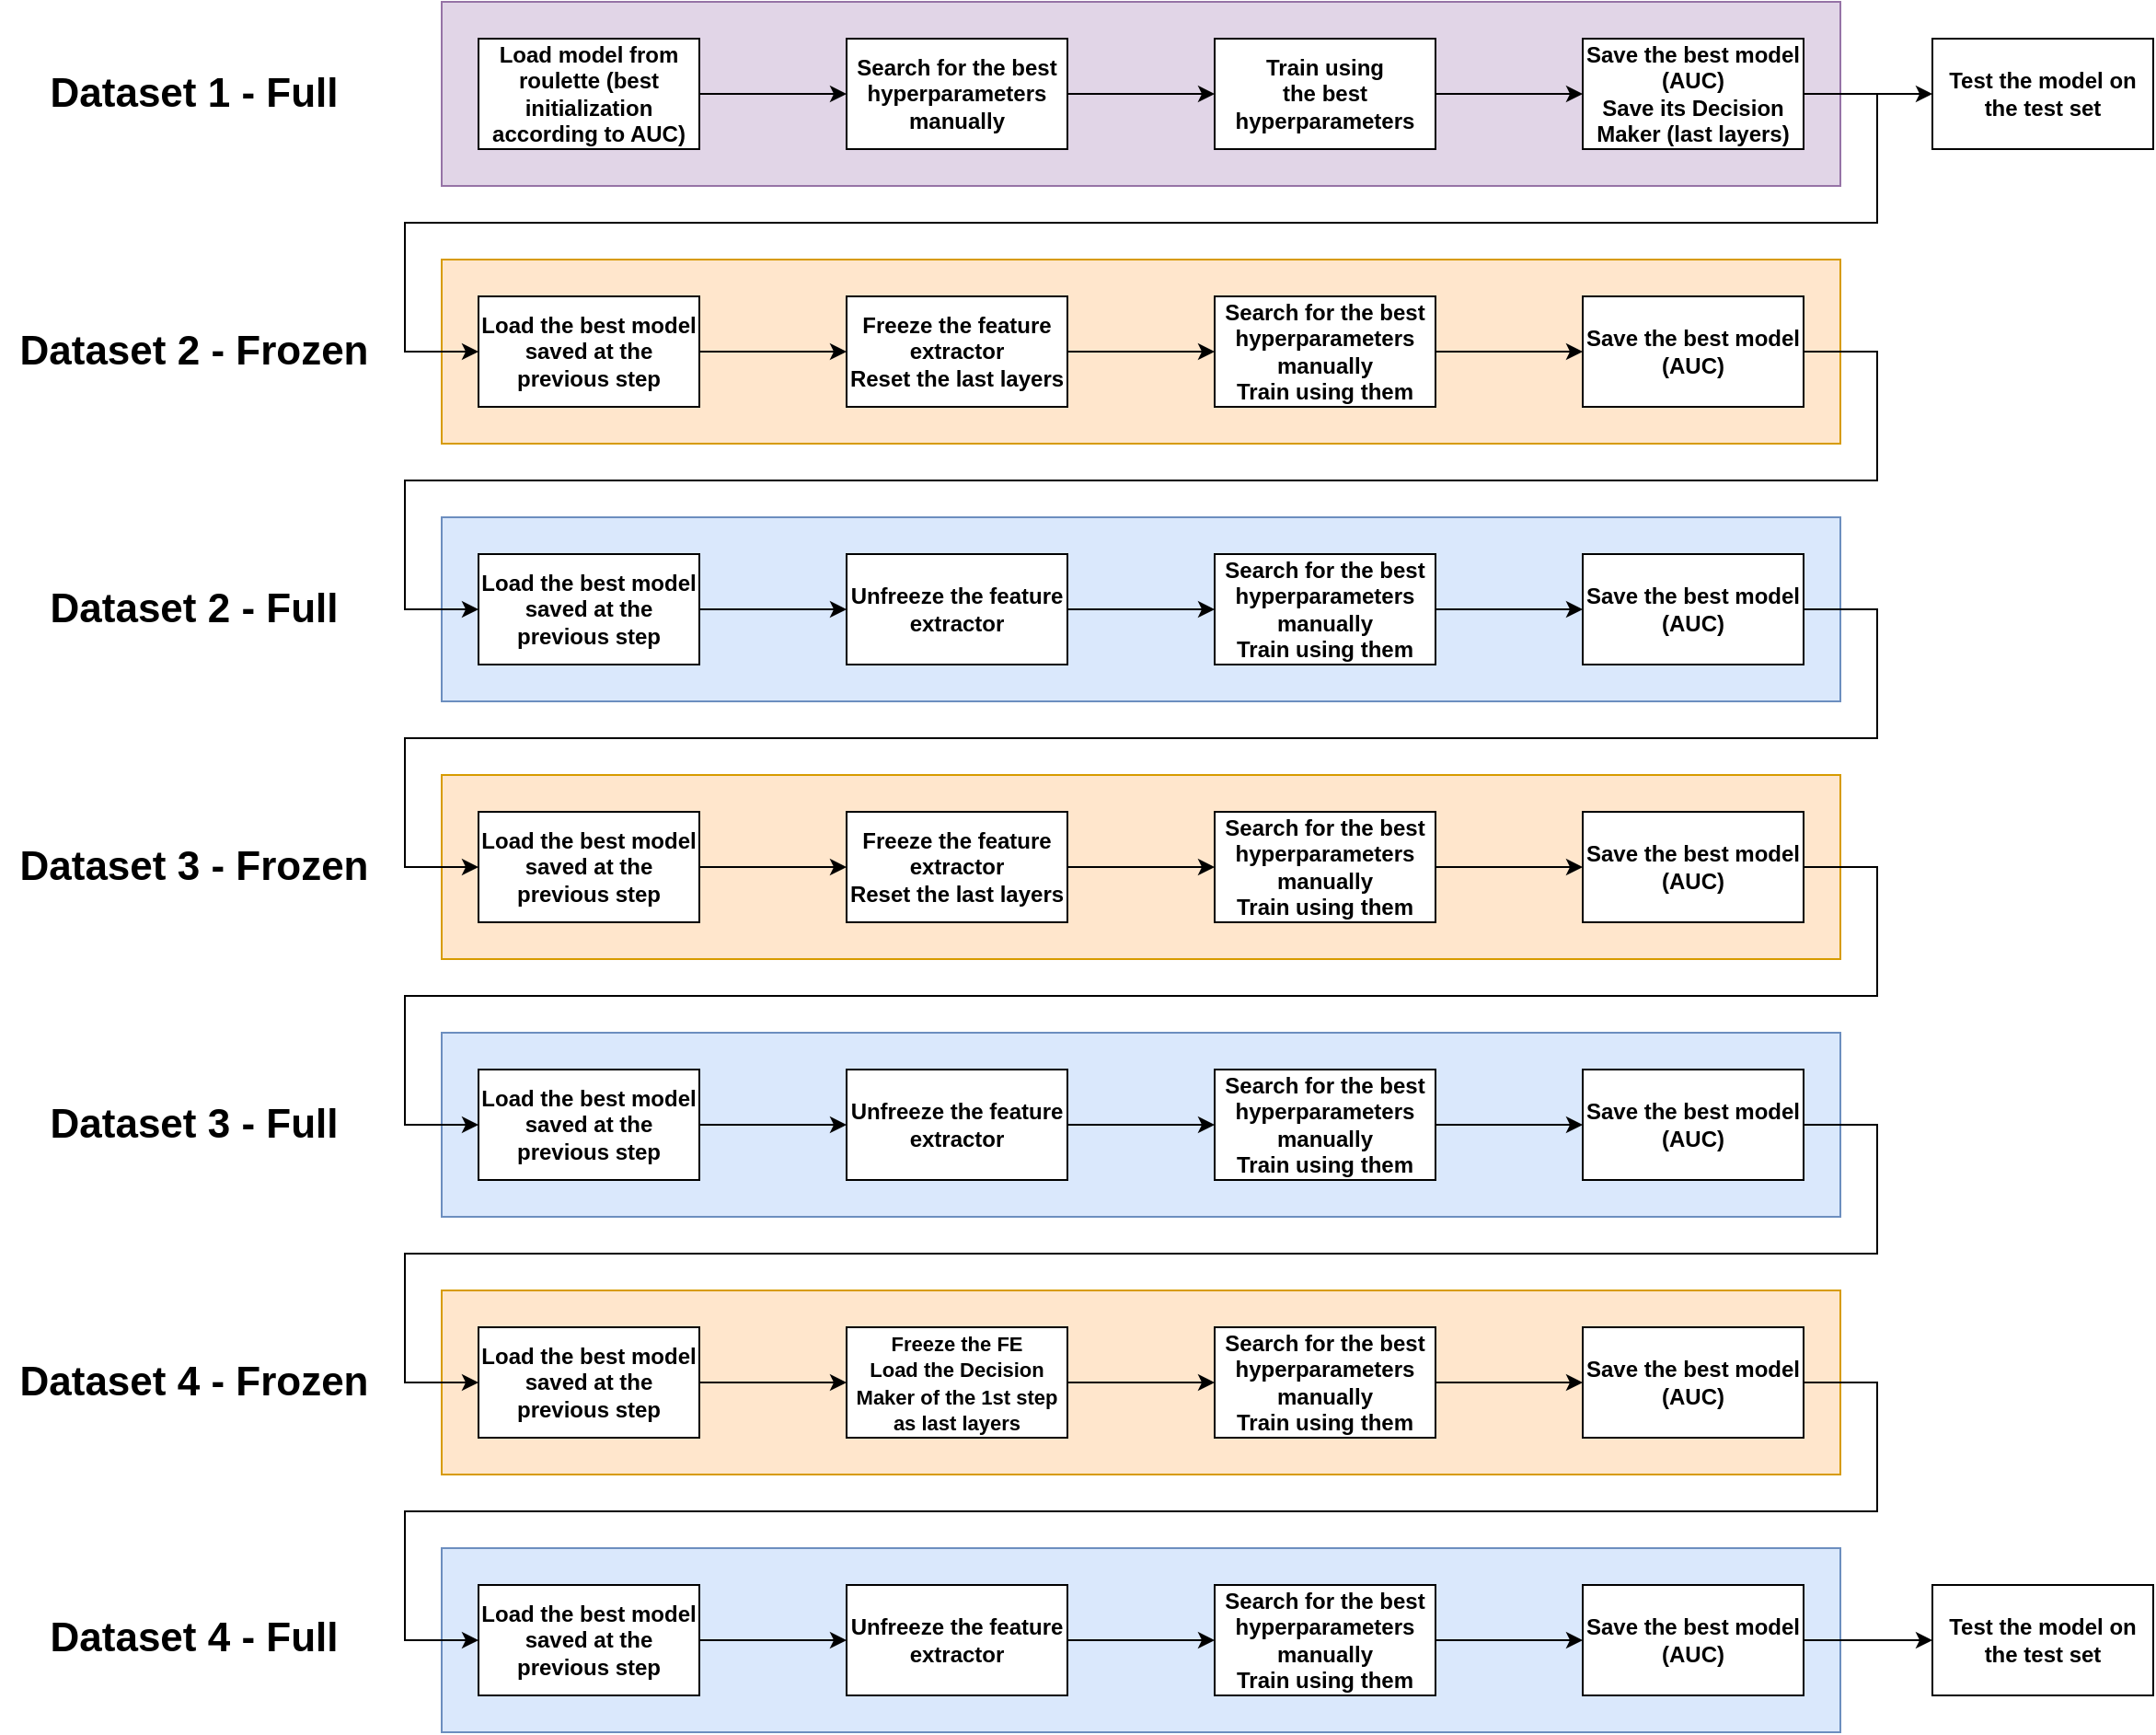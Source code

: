 <mxfile version="12.7.9" type="device"><diagram id="yCwgQxcQXu_XpX-il6eW" name="Page-1"><mxGraphModel dx="1325" dy="741" grid="0" gridSize="10" guides="1" tooltips="1" connect="1" arrows="1" fold="1" page="0" pageScale="1" pageWidth="827" pageHeight="1169" math="0" shadow="0"><root><mxCell id="0"/><mxCell id="1" parent="0"/><mxCell id="eRmYv4SFWFzEGVHq96t6-38" value="" style="rounded=0;whiteSpace=wrap;html=1;fillColor=#ffe6cc;strokeColor=#d79b00;" parent="1" vertex="1"><mxGeometry y="140" width="760" height="100" as="geometry"/></mxCell><mxCell id="eRmYv4SFWFzEGVHq96t6-68" value="" style="rounded=0;whiteSpace=wrap;html=1;fillColor=#ffe6cc;strokeColor=#d79b00;" parent="1" vertex="1"><mxGeometry y="700" width="760" height="100" as="geometry"/></mxCell><mxCell id="eRmYv4SFWFzEGVHq96t6-52" value="" style="rounded=0;whiteSpace=wrap;html=1;fillColor=#ffe6cc;strokeColor=#d79b00;" parent="1" vertex="1"><mxGeometry y="420" width="760" height="100" as="geometry"/></mxCell><mxCell id="eRmYv4SFWFzEGVHq96t6-46" value="" style="rounded=0;whiteSpace=wrap;html=1;fillColor=#dae8fc;strokeColor=#6c8ebf;" parent="1" vertex="1"><mxGeometry y="280" width="760" height="100" as="geometry"/></mxCell><mxCell id="eRmYv4SFWFzEGVHq96t6-49" style="edgeStyle=orthogonalEdgeStyle;rounded=0;orthogonalLoop=1;jettySize=auto;html=1;exitX=1;exitY=0.5;exitDx=0;exitDy=0;entryX=0;entryY=0.5;entryDx=0;entryDy=0;" parent="1" source="eRmYv4SFWFzEGVHq96t6-37" target="eRmYv4SFWFzEGVHq96t6-40" edge="1"><mxGeometry relative="1" as="geometry"><Array as="points"><mxPoint x="780" y="190"/><mxPoint x="780" y="260"/><mxPoint x="-20" y="260"/><mxPoint x="-20" y="330"/></Array></mxGeometry></mxCell><mxCell id="eRmYv4SFWFzEGVHq96t6-21" value="" style="rounded=0;whiteSpace=wrap;html=1;fillColor=#e1d5e7;strokeColor=#9673a6;" parent="1" vertex="1"><mxGeometry width="760" height="100" as="geometry"/></mxCell><mxCell id="eRmYv4SFWFzEGVHq96t6-16" value="" style="edgeStyle=orthogonalEdgeStyle;rounded=0;orthogonalLoop=1;jettySize=auto;html=1;" parent="1" source="eRmYv4SFWFzEGVHq96t6-1" target="eRmYv4SFWFzEGVHq96t6-15" edge="1"><mxGeometry relative="1" as="geometry"/></mxCell><mxCell id="eRmYv4SFWFzEGVHq96t6-1" value="Load model from roulette (best initialization according to AUC)" style="rounded=0;whiteSpace=wrap;html=1;fontStyle=1" parent="1" vertex="1"><mxGeometry x="20" y="20" width="120" height="60" as="geometry"/></mxCell><mxCell id="eRmYv4SFWFzEGVHq96t6-18" value="" style="edgeStyle=orthogonalEdgeStyle;rounded=0;orthogonalLoop=1;jettySize=auto;html=1;" parent="1" source="eRmYv4SFWFzEGVHq96t6-15" target="eRmYv4SFWFzEGVHq96t6-17" edge="1"><mxGeometry relative="1" as="geometry"/></mxCell><mxCell id="eRmYv4SFWFzEGVHq96t6-15" value="Search for the best hyperparameters manually" style="rounded=0;whiteSpace=wrap;html=1;fontStyle=1" parent="1" vertex="1"><mxGeometry x="220" y="20" width="120" height="60" as="geometry"/></mxCell><mxCell id="eRmYv4SFWFzEGVHq96t6-20" value="" style="edgeStyle=orthogonalEdgeStyle;rounded=0;orthogonalLoop=1;jettySize=auto;html=1;" parent="1" source="eRmYv4SFWFzEGVHq96t6-17" target="eRmYv4SFWFzEGVHq96t6-19" edge="1"><mxGeometry relative="1" as="geometry"/></mxCell><mxCell id="eRmYv4SFWFzEGVHq96t6-17" value="Train using&lt;br&gt;the best hyperparameters" style="rounded=0;whiteSpace=wrap;html=1;fontStyle=1" parent="1" vertex="1"><mxGeometry x="420" y="20" width="120" height="60" as="geometry"/></mxCell><mxCell id="eRmYv4SFWFzEGVHq96t6-48" style="edgeStyle=orthogonalEdgeStyle;rounded=0;orthogonalLoop=1;jettySize=auto;html=1;exitX=1;exitY=0.5;exitDx=0;exitDy=0;entryX=0;entryY=0.5;entryDx=0;entryDy=0;" parent="1" source="eRmYv4SFWFzEGVHq96t6-19" target="eRmYv4SFWFzEGVHq96t6-32" edge="1"><mxGeometry relative="1" as="geometry"><Array as="points"><mxPoint x="780" y="50"/><mxPoint x="780" y="120"/><mxPoint x="-20" y="120"/><mxPoint x="-20" y="190"/></Array></mxGeometry></mxCell><mxCell id="eRmYv4SFWFzEGVHq96t6-97" style="edgeStyle=orthogonalEdgeStyle;rounded=0;orthogonalLoop=1;jettySize=auto;html=1;exitX=1;exitY=0.5;exitDx=0;exitDy=0;entryX=0;entryY=0.5;entryDx=0;entryDy=0;" parent="1" source="eRmYv4SFWFzEGVHq96t6-19" target="eRmYv4SFWFzEGVHq96t6-96" edge="1"><mxGeometry relative="1" as="geometry"/></mxCell><mxCell id="eRmYv4SFWFzEGVHq96t6-19" value="Save the best model&lt;br style=&quot;font-size: 4px&quot;&gt;(AUC)&lt;br&gt;Save its Decision Maker (last layers)" style="rounded=0;whiteSpace=wrap;html=1;fontStyle=1" parent="1" vertex="1"><mxGeometry x="620" y="20" width="120" height="60" as="geometry"/></mxCell><mxCell id="eRmYv4SFWFzEGVHq96t6-31" value="" style="edgeStyle=orthogonalEdgeStyle;rounded=0;orthogonalLoop=1;jettySize=auto;html=1;" parent="1" source="eRmYv4SFWFzEGVHq96t6-32" target="eRmYv4SFWFzEGVHq96t6-34" edge="1"><mxGeometry relative="1" as="geometry"/></mxCell><mxCell id="eRmYv4SFWFzEGVHq96t6-32" value="Load the best model saved at the previous step" style="rounded=0;whiteSpace=wrap;html=1;fontStyle=1" parent="1" vertex="1"><mxGeometry x="20" y="160" width="120" height="60" as="geometry"/></mxCell><mxCell id="eRmYv4SFWFzEGVHq96t6-33" value="" style="edgeStyle=orthogonalEdgeStyle;rounded=0;orthogonalLoop=1;jettySize=auto;html=1;" parent="1" source="eRmYv4SFWFzEGVHq96t6-34" target="eRmYv4SFWFzEGVHq96t6-36" edge="1"><mxGeometry relative="1" as="geometry"/></mxCell><mxCell id="eRmYv4SFWFzEGVHq96t6-34" value="Freeze the feature extractor&lt;br&gt;Reset the last layers" style="rounded=0;whiteSpace=wrap;html=1;fontStyle=1" parent="1" vertex="1"><mxGeometry x="220" y="160" width="120" height="60" as="geometry"/></mxCell><mxCell id="eRmYv4SFWFzEGVHq96t6-35" value="" style="edgeStyle=orthogonalEdgeStyle;rounded=0;orthogonalLoop=1;jettySize=auto;html=1;" parent="1" source="eRmYv4SFWFzEGVHq96t6-36" target="eRmYv4SFWFzEGVHq96t6-37" edge="1"><mxGeometry relative="1" as="geometry"/></mxCell><mxCell id="eRmYv4SFWFzEGVHq96t6-36" value="Search for the best hyperparameters&lt;br&gt;manually&lt;br&gt;Train using them" style="rounded=0;whiteSpace=wrap;html=1;fontStyle=1" parent="1" vertex="1"><mxGeometry x="420" y="160" width="120" height="60" as="geometry"/></mxCell><mxCell id="eRmYv4SFWFzEGVHq96t6-37" value="Save the best model&lt;br&gt;(AUC)" style="rounded=0;whiteSpace=wrap;html=1;fontStyle=1" parent="1" vertex="1"><mxGeometry x="620" y="160" width="120" height="60" as="geometry"/></mxCell><mxCell id="eRmYv4SFWFzEGVHq96t6-39" value="" style="edgeStyle=orthogonalEdgeStyle;rounded=0;orthogonalLoop=1;jettySize=auto;html=1;" parent="1" source="eRmYv4SFWFzEGVHq96t6-40" target="eRmYv4SFWFzEGVHq96t6-42" edge="1"><mxGeometry relative="1" as="geometry"/></mxCell><mxCell id="eRmYv4SFWFzEGVHq96t6-40" value="&lt;span style=&quot;white-space: normal&quot;&gt;Load the best model saved at the previous step&lt;/span&gt;" style="rounded=0;whiteSpace=wrap;html=1;fontStyle=1" parent="1" vertex="1"><mxGeometry x="20" y="300" width="120" height="60" as="geometry"/></mxCell><mxCell id="eRmYv4SFWFzEGVHq96t6-41" value="" style="edgeStyle=orthogonalEdgeStyle;rounded=0;orthogonalLoop=1;jettySize=auto;html=1;" parent="1" source="eRmYv4SFWFzEGVHq96t6-42" target="eRmYv4SFWFzEGVHq96t6-44" edge="1"><mxGeometry relative="1" as="geometry"/></mxCell><mxCell id="eRmYv4SFWFzEGVHq96t6-42" value="Unfreeze the feature extractor" style="rounded=0;whiteSpace=wrap;html=1;fontStyle=1" parent="1" vertex="1"><mxGeometry x="220" y="300" width="120" height="60" as="geometry"/></mxCell><mxCell id="eRmYv4SFWFzEGVHq96t6-43" value="" style="edgeStyle=orthogonalEdgeStyle;rounded=0;orthogonalLoop=1;jettySize=auto;html=1;" parent="1" source="eRmYv4SFWFzEGVHq96t6-44" target="eRmYv4SFWFzEGVHq96t6-45" edge="1"><mxGeometry relative="1" as="geometry"/></mxCell><mxCell id="eRmYv4SFWFzEGVHq96t6-44" value="Search for the best hyperparameters&lt;br&gt;manually&lt;br&gt;Train using them" style="rounded=0;whiteSpace=wrap;html=1;fontStyle=1" parent="1" vertex="1"><mxGeometry x="420" y="300" width="120" height="60" as="geometry"/></mxCell><mxCell id="eRmYv4SFWFzEGVHq96t6-83" style="edgeStyle=orthogonalEdgeStyle;rounded=0;orthogonalLoop=1;jettySize=auto;html=1;exitX=1;exitY=0.5;exitDx=0;exitDy=0;" parent="1" source="eRmYv4SFWFzEGVHq96t6-45" target="eRmYv4SFWFzEGVHq96t6-54" edge="1"><mxGeometry relative="1" as="geometry"><Array as="points"><mxPoint x="780" y="330"/><mxPoint x="780" y="400"/><mxPoint x="-20" y="400"/><mxPoint x="-20" y="470"/></Array></mxGeometry></mxCell><mxCell id="eRmYv4SFWFzEGVHq96t6-45" value="Save the best model&lt;br&gt;(AUC)" style="rounded=0;whiteSpace=wrap;html=1;fontStyle=1" parent="1" vertex="1"><mxGeometry x="620" y="300" width="120" height="60" as="geometry"/></mxCell><mxCell id="eRmYv4SFWFzEGVHq96t6-51" value="" style="rounded=0;whiteSpace=wrap;html=1;fillColor=#dae8fc;strokeColor=#6c8ebf;" parent="1" vertex="1"><mxGeometry y="560" width="760" height="100" as="geometry"/></mxCell><mxCell id="eRmYv4SFWFzEGVHq96t6-53" value="" style="edgeStyle=orthogonalEdgeStyle;rounded=0;orthogonalLoop=1;jettySize=auto;html=1;" parent="1" source="eRmYv4SFWFzEGVHq96t6-54" target="eRmYv4SFWFzEGVHq96t6-56" edge="1"><mxGeometry relative="1" as="geometry"/></mxCell><mxCell id="eRmYv4SFWFzEGVHq96t6-54" value="&lt;span style=&quot;white-space: normal&quot;&gt;Load the best model saved at the previous step&lt;/span&gt;" style="rounded=0;whiteSpace=wrap;html=1;fontStyle=1" parent="1" vertex="1"><mxGeometry x="20" y="440" width="120" height="60" as="geometry"/></mxCell><mxCell id="eRmYv4SFWFzEGVHq96t6-55" value="" style="edgeStyle=orthogonalEdgeStyle;rounded=0;orthogonalLoop=1;jettySize=auto;html=1;" parent="1" source="eRmYv4SFWFzEGVHq96t6-56" target="eRmYv4SFWFzEGVHq96t6-58" edge="1"><mxGeometry relative="1" as="geometry"/></mxCell><mxCell id="eRmYv4SFWFzEGVHq96t6-56" value="&lt;span style=&quot;white-space: normal&quot;&gt;Freeze the feature extractor&lt;/span&gt;&lt;br style=&quot;white-space: normal&quot;&gt;&lt;span style=&quot;white-space: normal&quot;&gt;Reset the last layers&lt;/span&gt;" style="rounded=0;whiteSpace=wrap;html=1;fontStyle=1" parent="1" vertex="1"><mxGeometry x="220" y="440" width="120" height="60" as="geometry"/></mxCell><mxCell id="eRmYv4SFWFzEGVHq96t6-57" value="" style="edgeStyle=orthogonalEdgeStyle;rounded=0;orthogonalLoop=1;jettySize=auto;html=1;" parent="1" source="eRmYv4SFWFzEGVHq96t6-58" target="eRmYv4SFWFzEGVHq96t6-59" edge="1"><mxGeometry relative="1" as="geometry"/></mxCell><mxCell id="eRmYv4SFWFzEGVHq96t6-58" value="Search for the best hyperparameters&lt;br&gt;manually&lt;br&gt;Train using them" style="rounded=0;whiteSpace=wrap;html=1;fontStyle=1" parent="1" vertex="1"><mxGeometry x="420" y="440" width="120" height="60" as="geometry"/></mxCell><mxCell id="eRmYv4SFWFzEGVHq96t6-84" style="edgeStyle=orthogonalEdgeStyle;rounded=0;orthogonalLoop=1;jettySize=auto;html=1;exitX=1;exitY=0.5;exitDx=0;exitDy=0;entryX=0;entryY=0.5;entryDx=0;entryDy=0;" parent="1" source="eRmYv4SFWFzEGVHq96t6-59" target="eRmYv4SFWFzEGVHq96t6-61" edge="1"><mxGeometry relative="1" as="geometry"><Array as="points"><mxPoint x="780" y="470"/><mxPoint x="780" y="540"/><mxPoint x="-20" y="540"/><mxPoint x="-20" y="610"/></Array></mxGeometry></mxCell><mxCell id="eRmYv4SFWFzEGVHq96t6-59" value="Save the best model&lt;br&gt;(AUC)" style="rounded=0;whiteSpace=wrap;html=1;fontStyle=1" parent="1" vertex="1"><mxGeometry x="620" y="440" width="120" height="60" as="geometry"/></mxCell><mxCell id="eRmYv4SFWFzEGVHq96t6-60" value="" style="edgeStyle=orthogonalEdgeStyle;rounded=0;orthogonalLoop=1;jettySize=auto;html=1;" parent="1" source="eRmYv4SFWFzEGVHq96t6-61" target="eRmYv4SFWFzEGVHq96t6-63" edge="1"><mxGeometry relative="1" as="geometry"/></mxCell><mxCell id="eRmYv4SFWFzEGVHq96t6-61" value="&lt;span style=&quot;white-space: normal&quot;&gt;Load the best model saved at the previous step&lt;/span&gt;" style="rounded=0;whiteSpace=wrap;html=1;fontStyle=1" parent="1" vertex="1"><mxGeometry x="20" y="580" width="120" height="60" as="geometry"/></mxCell><mxCell id="eRmYv4SFWFzEGVHq96t6-62" value="" style="edgeStyle=orthogonalEdgeStyle;rounded=0;orthogonalLoop=1;jettySize=auto;html=1;" parent="1" source="eRmYv4SFWFzEGVHq96t6-63" target="eRmYv4SFWFzEGVHq96t6-65" edge="1"><mxGeometry relative="1" as="geometry"/></mxCell><mxCell id="eRmYv4SFWFzEGVHq96t6-63" value="Unfreeze the feature extractor" style="rounded=0;whiteSpace=wrap;html=1;fontStyle=1" parent="1" vertex="1"><mxGeometry x="220" y="580" width="120" height="60" as="geometry"/></mxCell><mxCell id="eRmYv4SFWFzEGVHq96t6-64" value="" style="edgeStyle=orthogonalEdgeStyle;rounded=0;orthogonalLoop=1;jettySize=auto;html=1;" parent="1" source="eRmYv4SFWFzEGVHq96t6-65" target="eRmYv4SFWFzEGVHq96t6-66" edge="1"><mxGeometry relative="1" as="geometry"/></mxCell><mxCell id="eRmYv4SFWFzEGVHq96t6-65" value="Search for the best hyperparameters&lt;br&gt;manually&lt;br&gt;Train using them" style="rounded=0;whiteSpace=wrap;html=1;fontStyle=1" parent="1" vertex="1"><mxGeometry x="420" y="580" width="120" height="60" as="geometry"/></mxCell><mxCell id="eRmYv4SFWFzEGVHq96t6-85" style="edgeStyle=orthogonalEdgeStyle;rounded=0;orthogonalLoop=1;jettySize=auto;html=1;exitX=1;exitY=0.5;exitDx=0;exitDy=0;entryX=0;entryY=0.5;entryDx=0;entryDy=0;" parent="1" source="eRmYv4SFWFzEGVHq96t6-66" target="eRmYv4SFWFzEGVHq96t6-70" edge="1"><mxGeometry relative="1" as="geometry"><Array as="points"><mxPoint x="780" y="610"/><mxPoint x="780" y="680"/><mxPoint x="-20" y="680"/><mxPoint x="-20" y="750"/></Array></mxGeometry></mxCell><mxCell id="eRmYv4SFWFzEGVHq96t6-66" value="Save the best model&lt;br&gt;(AUC)" style="rounded=0;whiteSpace=wrap;html=1;fontStyle=1" parent="1" vertex="1"><mxGeometry x="620" y="580" width="120" height="60" as="geometry"/></mxCell><mxCell id="eRmYv4SFWFzEGVHq96t6-67" value="" style="rounded=0;whiteSpace=wrap;html=1;fillColor=#dae8fc;strokeColor=#6c8ebf;" parent="1" vertex="1"><mxGeometry y="840" width="760" height="100" as="geometry"/></mxCell><mxCell id="eRmYv4SFWFzEGVHq96t6-86" style="edgeStyle=orthogonalEdgeStyle;rounded=0;orthogonalLoop=1;jettySize=auto;html=1;exitX=1;exitY=0.5;exitDx=0;exitDy=0;entryX=0;entryY=0.5;entryDx=0;entryDy=0;" parent="1" source="eRmYv4SFWFzEGVHq96t6-75" target="eRmYv4SFWFzEGVHq96t6-77" edge="1"><mxGeometry relative="1" as="geometry"><Array as="points"><mxPoint x="780" y="750"/><mxPoint x="780" y="820"/><mxPoint x="-20" y="820"/><mxPoint x="-20" y="890"/></Array></mxGeometry></mxCell><mxCell id="eRmYv4SFWFzEGVHq96t6-69" value="" style="edgeStyle=orthogonalEdgeStyle;rounded=0;orthogonalLoop=1;jettySize=auto;html=1;" parent="1" source="eRmYv4SFWFzEGVHq96t6-70" target="eRmYv4SFWFzEGVHq96t6-72" edge="1"><mxGeometry relative="1" as="geometry"/></mxCell><mxCell id="eRmYv4SFWFzEGVHq96t6-70" value="&lt;span style=&quot;white-space: normal&quot;&gt;Load the best model saved at the previous step&lt;/span&gt;" style="rounded=0;whiteSpace=wrap;html=1;fontStyle=1" parent="1" vertex="1"><mxGeometry x="20" y="720" width="120" height="60" as="geometry"/></mxCell><mxCell id="eRmYv4SFWFzEGVHq96t6-71" value="" style="edgeStyle=orthogonalEdgeStyle;rounded=0;orthogonalLoop=1;jettySize=auto;html=1;" parent="1" source="eRmYv4SFWFzEGVHq96t6-72" target="eRmYv4SFWFzEGVHq96t6-74" edge="1"><mxGeometry relative="1" as="geometry"/></mxCell><mxCell id="eRmYv4SFWFzEGVHq96t6-72" value="&lt;font style=&quot;font-size: 11px&quot;&gt;&lt;span style=&quot;white-space: normal&quot;&gt;Freeze the FE&lt;br&gt;&lt;/span&gt;&lt;span style=&quot;white-space: normal&quot;&gt;Load the Decision Maker of the 1&lt;font&gt;st&amp;nbsp;&lt;/font&gt;&lt;/span&gt;&lt;span style=&quot;white-space: normal&quot;&gt;step as last layers&lt;/span&gt;&lt;/font&gt;" style="rounded=0;whiteSpace=wrap;html=1;fontStyle=1" parent="1" vertex="1"><mxGeometry x="220" y="720" width="120" height="60" as="geometry"/></mxCell><mxCell id="eRmYv4SFWFzEGVHq96t6-73" value="" style="edgeStyle=orthogonalEdgeStyle;rounded=0;orthogonalLoop=1;jettySize=auto;html=1;" parent="1" source="eRmYv4SFWFzEGVHq96t6-74" target="eRmYv4SFWFzEGVHq96t6-75" edge="1"><mxGeometry relative="1" as="geometry"/></mxCell><mxCell id="eRmYv4SFWFzEGVHq96t6-74" value="Search for the best hyperparameters&lt;br&gt;manually&lt;br&gt;Train using them" style="rounded=0;whiteSpace=wrap;html=1;fontStyle=1" parent="1" vertex="1"><mxGeometry x="420" y="720" width="120" height="60" as="geometry"/></mxCell><mxCell id="eRmYv4SFWFzEGVHq96t6-75" value="Save the best model&lt;br&gt;(AUC)" style="rounded=0;whiteSpace=wrap;html=1;fontStyle=1" parent="1" vertex="1"><mxGeometry x="620" y="720" width="120" height="60" as="geometry"/></mxCell><mxCell id="eRmYv4SFWFzEGVHq96t6-76" value="" style="edgeStyle=orthogonalEdgeStyle;rounded=0;orthogonalLoop=1;jettySize=auto;html=1;" parent="1" source="eRmYv4SFWFzEGVHq96t6-77" target="eRmYv4SFWFzEGVHq96t6-79" edge="1"><mxGeometry relative="1" as="geometry"/></mxCell><mxCell id="eRmYv4SFWFzEGVHq96t6-77" value="&lt;span style=&quot;white-space: normal&quot;&gt;Load the best model saved at the previous step&lt;/span&gt;" style="rounded=0;whiteSpace=wrap;html=1;fontStyle=1" parent="1" vertex="1"><mxGeometry x="20" y="860" width="120" height="60" as="geometry"/></mxCell><mxCell id="eRmYv4SFWFzEGVHq96t6-78" value="" style="edgeStyle=orthogonalEdgeStyle;rounded=0;orthogonalLoop=1;jettySize=auto;html=1;" parent="1" source="eRmYv4SFWFzEGVHq96t6-79" target="eRmYv4SFWFzEGVHq96t6-81" edge="1"><mxGeometry relative="1" as="geometry"/></mxCell><mxCell id="eRmYv4SFWFzEGVHq96t6-79" value="&lt;span style=&quot;white-space: normal&quot;&gt;Unfreeze the feature extractor&lt;/span&gt;" style="rounded=0;whiteSpace=wrap;html=1;fontStyle=1" parent="1" vertex="1"><mxGeometry x="220" y="860" width="120" height="60" as="geometry"/></mxCell><mxCell id="eRmYv4SFWFzEGVHq96t6-80" value="" style="edgeStyle=orthogonalEdgeStyle;rounded=0;orthogonalLoop=1;jettySize=auto;html=1;" parent="1" source="eRmYv4SFWFzEGVHq96t6-81" target="eRmYv4SFWFzEGVHq96t6-82" edge="1"><mxGeometry relative="1" as="geometry"/></mxCell><mxCell id="eRmYv4SFWFzEGVHq96t6-81" value="Search for the best hyperparameters&lt;br&gt;manually&lt;br&gt;Train using them" style="rounded=0;whiteSpace=wrap;html=1;fontStyle=1" parent="1" vertex="1"><mxGeometry x="420" y="860" width="120" height="60" as="geometry"/></mxCell><mxCell id="eRmYv4SFWFzEGVHq96t6-99" value="" style="edgeStyle=orthogonalEdgeStyle;rounded=0;orthogonalLoop=1;jettySize=auto;html=1;" parent="1" source="eRmYv4SFWFzEGVHq96t6-82" target="eRmYv4SFWFzEGVHq96t6-98" edge="1"><mxGeometry relative="1" as="geometry"/></mxCell><mxCell id="eRmYv4SFWFzEGVHq96t6-82" value="Save the best model&lt;br&gt;(AUC)" style="rounded=0;whiteSpace=wrap;html=1;fontStyle=1" parent="1" vertex="1"><mxGeometry x="620" y="860" width="120" height="60" as="geometry"/></mxCell><mxCell id="eRmYv4SFWFzEGVHq96t6-98" value="Test the model on the test set" style="rounded=0;whiteSpace=wrap;html=1;fontStyle=1" parent="1" vertex="1"><mxGeometry x="810" y="860" width="120" height="60" as="geometry"/></mxCell><mxCell id="eRmYv4SFWFzEGVHq96t6-87" value="&lt;font style=&quot;font-size: 22px&quot;&gt;&lt;b&gt;Dataset 1 - Full&lt;/b&gt;&lt;/font&gt;" style="text;html=1;align=center;verticalAlign=middle;resizable=0;points=[];autosize=1;" parent="1" vertex="1"><mxGeometry x="-220" y="40" width="170" height="20" as="geometry"/></mxCell><mxCell id="eRmYv4SFWFzEGVHq96t6-88" value="&lt;font style=&quot;font-size: 22px&quot;&gt;&lt;b&gt;Dataset 2 - Frozen&lt;/b&gt;&lt;/font&gt;" style="text;html=1;align=center;verticalAlign=middle;resizable=0;points=[];autosize=1;" parent="1" vertex="1"><mxGeometry x="-240" y="180" width="210" height="20" as="geometry"/></mxCell><mxCell id="eRmYv4SFWFzEGVHq96t6-89" value="&lt;font style=&quot;font-size: 22px&quot;&gt;&lt;b&gt;Dataset 3 - Frozen&lt;/b&gt;&lt;/font&gt;" style="text;html=1;align=center;verticalAlign=middle;resizable=0;points=[];autosize=1;" parent="1" vertex="1"><mxGeometry x="-240" y="460" width="210" height="20" as="geometry"/></mxCell><mxCell id="eRmYv4SFWFzEGVHq96t6-90" value="&lt;font style=&quot;font-size: 22px&quot;&gt;&lt;b&gt;Dataset 4 - Frozen&lt;/b&gt;&lt;/font&gt;" style="text;html=1;align=center;verticalAlign=middle;resizable=0;points=[];autosize=1;" parent="1" vertex="1"><mxGeometry x="-240" y="740" width="210" height="20" as="geometry"/></mxCell><mxCell id="eRmYv4SFWFzEGVHq96t6-91" value="&lt;font style=&quot;font-size: 22px&quot;&gt;&lt;b&gt;Dataset 2 - Full&lt;/b&gt;&lt;/font&gt;" style="text;html=1;align=center;verticalAlign=middle;resizable=0;points=[];autosize=1;" parent="1" vertex="1"><mxGeometry x="-220" y="320" width="170" height="20" as="geometry"/></mxCell><mxCell id="eRmYv4SFWFzEGVHq96t6-92" value="&lt;font style=&quot;font-size: 22px&quot;&gt;&lt;b&gt;Dataset 3 - Full&lt;/b&gt;&lt;/font&gt;" style="text;html=1;align=center;verticalAlign=middle;resizable=0;points=[];autosize=1;" parent="1" vertex="1"><mxGeometry x="-220" y="600" width="170" height="20" as="geometry"/></mxCell><mxCell id="eRmYv4SFWFzEGVHq96t6-93" value="&lt;font style=&quot;font-size: 22px&quot;&gt;&lt;b&gt;Dataset 4 - Full&lt;/b&gt;&lt;/font&gt;" style="text;html=1;align=center;verticalAlign=middle;resizable=0;points=[];autosize=1;" parent="1" vertex="1"><mxGeometry x="-220" y="879" width="170" height="20" as="geometry"/></mxCell><mxCell id="eRmYv4SFWFzEGVHq96t6-96" value="Test the model on the test set" style="rounded=0;whiteSpace=wrap;html=1;fontStyle=1" parent="1" vertex="1"><mxGeometry x="810" y="20" width="120" height="60" as="geometry"/></mxCell></root></mxGraphModel></diagram></mxfile>